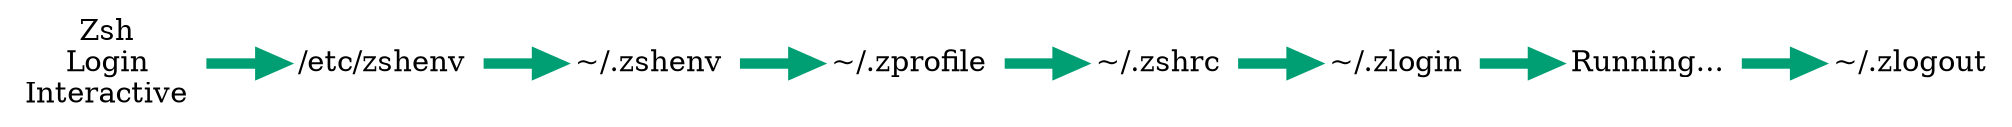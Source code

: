 digraph {
    node [label="\N" shape=none]
    edge [style=dotted constraint=false dir=none]
    rankdir=LR

    zsh_li [label="Zsh\nLogin\nInteractive"]

    node [label="~/.zlogin"]
    zsh_li_home_zlogin

    node [label="~/.zshrc"]
    zsh_li_home_zshrc

    node [label="Running..."]
    zsh_li_running_to_logout

    node [label="~/.zlogout"]
    zsh_li_home_zlogout

    node [label="~/.zprofile"]
    zsh_li_home_zprofile

    node [label="~/.zshenv"]
    zsh_li_home_zshenv

    node [label="/etc/zshenv"]
    zsh_li_etc_zshenv

    edge [penwidth=5 constraint=true style=solid dir=forward]
    edge [color="#009e73"]
    zsh_li -> zsh_li_etc_zshenv -> zsh_li_home_zshenv -> zsh_li_home_zprofile -> zsh_li_home_zshrc -> zsh_li_home_zlogin -> zsh_li_running_to_logout -> zsh_li_home_zlogout
}
